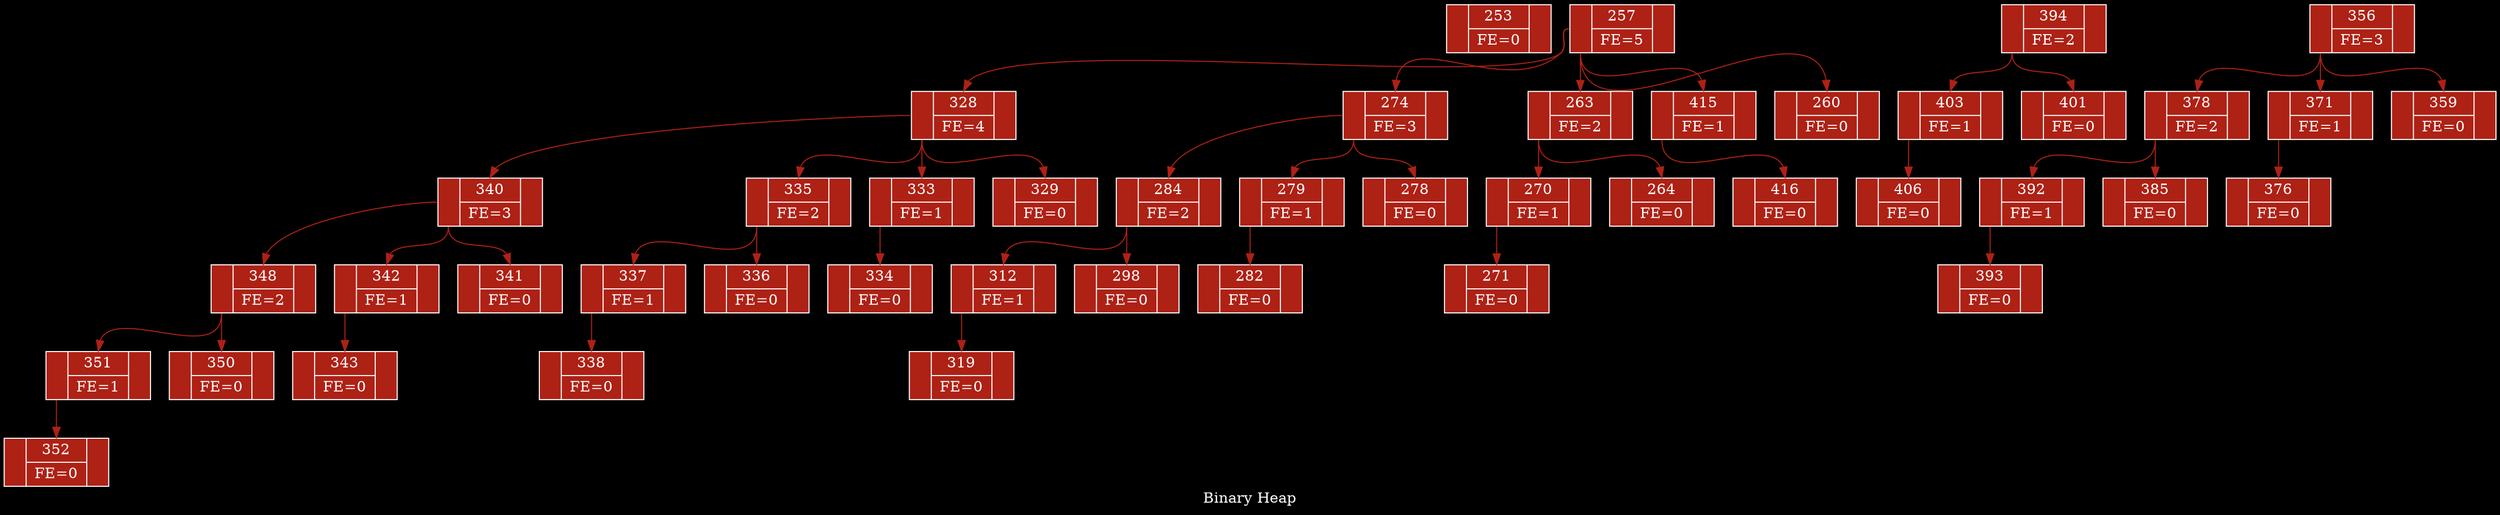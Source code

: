 digraph G {
rankdir="TB"
label= "Binary Heap";
fontcolor = white
bgcolor = "black"
node [shape = record];
253[color = white fontcolor = white label = "<f0> | {{<f1> 253} | FE=0} | <f2> " style = filled fillcolor = "#AE2115" ]257[color = white fontcolor = white label = "<f0> | {{<f1> 257} | FE=5} | <f2> " style = filled fillcolor = "#AE2115" ]257:f0 -> 328:f1 [color = "#AE2115"];
328[color = white fontcolor = white label = "<f0> | {{<f1> 328} | FE=4} | <f2> " style = filled fillcolor = "#AE2115" ]328:f0 -> 340:f1 [color = "#AE2115"];
340[color = white fontcolor = white label = "<f0> | {{<f1> 340} | FE=3} | <f2> " style = filled fillcolor = "#AE2115" ]340:f0 -> 348:f1 [color = "#AE2115"];
348[color = white fontcolor = white label = "<f0> | {{<f1> 348} | FE=2} | <f2> " style = filled fillcolor = "#AE2115" ]348:f0 -> 351:f1 [color = "#AE2115"];
351[color = white fontcolor = white label = "<f0> | {{<f1> 351} | FE=1} | <f2> " style = filled fillcolor = "#AE2115" ]351:f0 -> 352:f1 [color = "#AE2115"];
352[color = white fontcolor = white label = "<f0> | {{<f1> 352} | FE=0} | <f2> " style = filled fillcolor = "#AE2115" ]348:f0 -> 350:f1 [color = "#AE2115"];
350[color = white fontcolor = white label = "<f0> | {{<f1> 350} | FE=0} | <f2> " style = filled fillcolor = "#AE2115" ]340:f0 -> 342:f1 [color = "#AE2115"];
342[color = white fontcolor = white label = "<f0> | {{<f1> 342} | FE=1} | <f2> " style = filled fillcolor = "#AE2115" ]342:f0 -> 343:f1 [color = "#AE2115"];
343[color = white fontcolor = white label = "<f0> | {{<f1> 343} | FE=0} | <f2> " style = filled fillcolor = "#AE2115" ]340:f0 -> 341:f1 [color = "#AE2115"];
341[color = white fontcolor = white label = "<f0> | {{<f1> 341} | FE=0} | <f2> " style = filled fillcolor = "#AE2115" ]328:f0 -> 335:f1 [color = "#AE2115"];
335[color = white fontcolor = white label = "<f0> | {{<f1> 335} | FE=2} | <f2> " style = filled fillcolor = "#AE2115" ]335:f0 -> 337:f1 [color = "#AE2115"];
337[color = white fontcolor = white label = "<f0> | {{<f1> 337} | FE=1} | <f2> " style = filled fillcolor = "#AE2115" ]337:f0 -> 338:f1 [color = "#AE2115"];
338[color = white fontcolor = white label = "<f0> | {{<f1> 338} | FE=0} | <f2> " style = filled fillcolor = "#AE2115" ]335:f0 -> 336:f1 [color = "#AE2115"];
336[color = white fontcolor = white label = "<f0> | {{<f1> 336} | FE=0} | <f2> " style = filled fillcolor = "#AE2115" ]328:f0 -> 333:f1 [color = "#AE2115"];
333[color = white fontcolor = white label = "<f0> | {{<f1> 333} | FE=1} | <f2> " style = filled fillcolor = "#AE2115" ]333:f0 -> 334:f1 [color = "#AE2115"];
334[color = white fontcolor = white label = "<f0> | {{<f1> 334} | FE=0} | <f2> " style = filled fillcolor = "#AE2115" ]328:f0 -> 329:f1 [color = "#AE2115"];
329[color = white fontcolor = white label = "<f0> | {{<f1> 329} | FE=0} | <f2> " style = filled fillcolor = "#AE2115" ]257:f0 -> 274:f1 [color = "#AE2115"];
274[color = white fontcolor = white label = "<f0> | {{<f1> 274} | FE=3} | <f2> " style = filled fillcolor = "#AE2115" ]274:f0 -> 284:f1 [color = "#AE2115"];
284[color = white fontcolor = white label = "<f0> | {{<f1> 284} | FE=2} | <f2> " style = filled fillcolor = "#AE2115" ]284:f0 -> 312:f1 [color = "#AE2115"];
312[color = white fontcolor = white label = "<f0> | {{<f1> 312} | FE=1} | <f2> " style = filled fillcolor = "#AE2115" ]312:f0 -> 319:f1 [color = "#AE2115"];
319[color = white fontcolor = white label = "<f0> | {{<f1> 319} | FE=0} | <f2> " style = filled fillcolor = "#AE2115" ]284:f0 -> 298:f1 [color = "#AE2115"];
298[color = white fontcolor = white label = "<f0> | {{<f1> 298} | FE=0} | <f2> " style = filled fillcolor = "#AE2115" ]274:f0 -> 279:f1 [color = "#AE2115"];
279[color = white fontcolor = white label = "<f0> | {{<f1> 279} | FE=1} | <f2> " style = filled fillcolor = "#AE2115" ]279:f0 -> 282:f1 [color = "#AE2115"];
282[color = white fontcolor = white label = "<f0> | {{<f1> 282} | FE=0} | <f2> " style = filled fillcolor = "#AE2115" ]274:f0 -> 278:f1 [color = "#AE2115"];
278[color = white fontcolor = white label = "<f0> | {{<f1> 278} | FE=0} | <f2> " style = filled fillcolor = "#AE2115" ]257:f0 -> 263:f1 [color = "#AE2115"];
263[color = white fontcolor = white label = "<f0> | {{<f1> 263} | FE=2} | <f2> " style = filled fillcolor = "#AE2115" ]263:f0 -> 270:f1 [color = "#AE2115"];
270[color = white fontcolor = white label = "<f0> | {{<f1> 270} | FE=1} | <f2> " style = filled fillcolor = "#AE2115" ]270:f0 -> 271:f1 [color = "#AE2115"];
271[color = white fontcolor = white label = "<f0> | {{<f1> 271} | FE=0} | <f2> " style = filled fillcolor = "#AE2115" ]263:f0 -> 264:f1 [color = "#AE2115"];
264[color = white fontcolor = white label = "<f0> | {{<f1> 264} | FE=0} | <f2> " style = filled fillcolor = "#AE2115" ]257:f0 -> 415:f1 [color = "#AE2115"];
415[color = white fontcolor = white label = "<f0> | {{<f1> 415} | FE=1} | <f2> " style = filled fillcolor = "#AE2115" ]415:f0 -> 416:f1 [color = "#AE2115"];
416[color = white fontcolor = white label = "<f0> | {{<f1> 416} | FE=0} | <f2> " style = filled fillcolor = "#AE2115" ]257:f0 -> 260:f1 [color = "#AE2115"];
260[color = white fontcolor = white label = "<f0> | {{<f1> 260} | FE=0} | <f2> " style = filled fillcolor = "#AE2115" ]394[color = white fontcolor = white label = "<f0> | {{<f1> 394} | FE=2} | <f2> " style = filled fillcolor = "#AE2115" ]394:f0 -> 403:f1 [color = "#AE2115"];
403[color = white fontcolor = white label = "<f0> | {{<f1> 403} | FE=1} | <f2> " style = filled fillcolor = "#AE2115" ]403:f0 -> 406:f1 [color = "#AE2115"];
406[color = white fontcolor = white label = "<f0> | {{<f1> 406} | FE=0} | <f2> " style = filled fillcolor = "#AE2115" ]394:f0 -> 401:f1 [color = "#AE2115"];
401[color = white fontcolor = white label = "<f0> | {{<f1> 401} | FE=0} | <f2> " style = filled fillcolor = "#AE2115" ]356[color = white fontcolor = white label = "<f0> | {{<f1> 356} | FE=3} | <f2> " style = filled fillcolor = "#AE2115" ]356:f0 -> 378:f1 [color = "#AE2115"];
378[color = white fontcolor = white label = "<f0> | {{<f1> 378} | FE=2} | <f2> " style = filled fillcolor = "#AE2115" ]378:f0 -> 392:f1 [color = "#AE2115"];
392[color = white fontcolor = white label = "<f0> | {{<f1> 392} | FE=1} | <f2> " style = filled fillcolor = "#AE2115" ]392:f0 -> 393:f1 [color = "#AE2115"];
393[color = white fontcolor = white label = "<f0> | {{<f1> 393} | FE=0} | <f2> " style = filled fillcolor = "#AE2115" ]378:f0 -> 385:f1 [color = "#AE2115"];
385[color = white fontcolor = white label = "<f0> | {{<f1> 385} | FE=0} | <f2> " style = filled fillcolor = "#AE2115" ]356:f0 -> 371:f1 [color = "#AE2115"];
371[color = white fontcolor = white label = "<f0> | {{<f1> 371} | FE=1} | <f2> " style = filled fillcolor = "#AE2115" ]371:f0 -> 376:f1 [color = "#AE2115"];
376[color = white fontcolor = white label = "<f0> | {{<f1> 376} | FE=0} | <f2> " style = filled fillcolor = "#AE2115" ]356:f0 -> 359:f1 [color = "#AE2115"];
359[color = white fontcolor = white label = "<f0> | {{<f1> 359} | FE=0} | <f2> " style = filled fillcolor = "#AE2115" ]}
